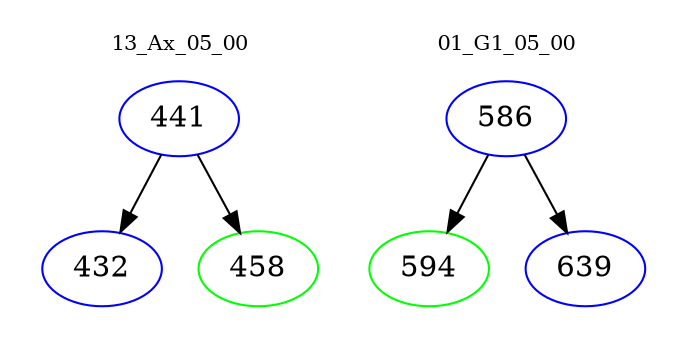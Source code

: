 digraph{
subgraph cluster_0 {
color = white
label = "13_Ax_05_00";
fontsize=10;
T0_441 [label="441", color="blue"]
T0_441 -> T0_432 [color="black"]
T0_432 [label="432", color="blue"]
T0_441 -> T0_458 [color="black"]
T0_458 [label="458", color="green"]
}
subgraph cluster_1 {
color = white
label = "01_G1_05_00";
fontsize=10;
T1_586 [label="586", color="blue"]
T1_586 -> T1_594 [color="black"]
T1_594 [label="594", color="green"]
T1_586 -> T1_639 [color="black"]
T1_639 [label="639", color="blue"]
}
}

